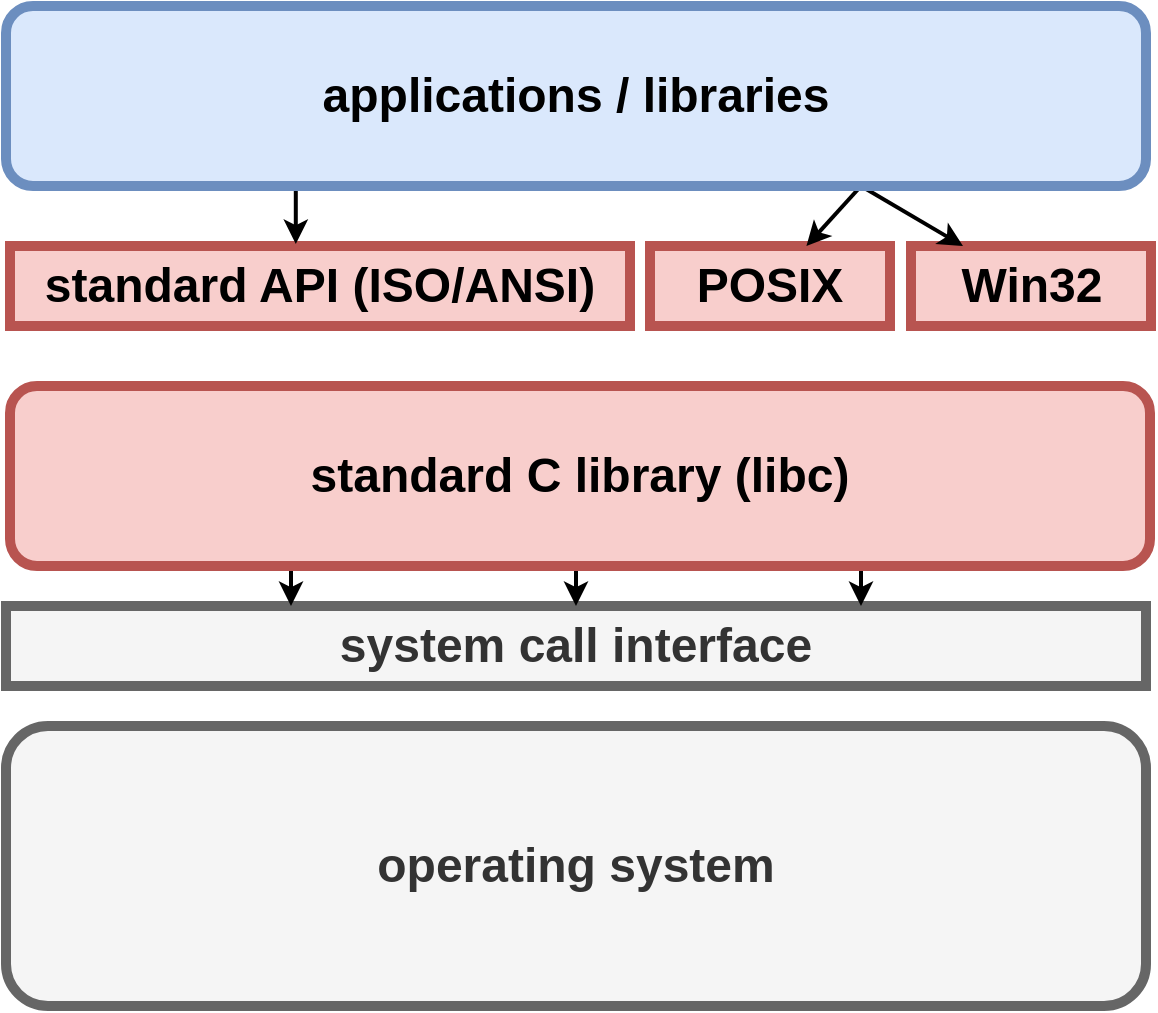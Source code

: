 <mxfile version="20.4.0" type="google"><diagram id="6bGChzWX2dmT65QBzK-j" name="Page-1"><mxGraphModel grid="1" page="1" gridSize="10" guides="1" tooltips="1" connect="1" arrows="1" fold="1" pageScale="1" pageWidth="75" pageHeight="40" math="0" shadow="0"><root><mxCell id="0"/><mxCell id="1" parent="0"/><mxCell id="8QZ-vZm_v1hEpOp77qAq-1" value="&lt;b&gt;&lt;font style=&quot;font-size: 24px;&quot;&gt;operating system&lt;br&gt;&lt;/font&gt;&lt;/b&gt;" style="rounded=1;whiteSpace=wrap;html=1;strokeWidth=5;fillColor=#f5f5f5;fontColor=#333333;strokeColor=#666666;" vertex="1" parent="1"><mxGeometry x="-22" y="290" width="570" height="140" as="geometry"/></mxCell><mxCell id="8QZ-vZm_v1hEpOp77qAq-2" value="&lt;b&gt;system call interface&lt;br&gt;&lt;/b&gt;" style="rounded=0;whiteSpace=wrap;html=1;strokeWidth=5;fontSize=24;fillColor=#f5f5f5;fontColor=#333333;strokeColor=#666666;" vertex="1" parent="1"><mxGeometry x="-22" y="230" width="570" height="40" as="geometry"/></mxCell><mxCell id="8QZ-vZm_v1hEpOp77qAq-12" style="edgeStyle=orthogonalEdgeStyle;rounded=0;orthogonalLoop=1;jettySize=auto;html=1;exitX=0.25;exitY=1;exitDx=0;exitDy=0;entryX=0.25;entryY=0;entryDx=0;entryDy=0;strokeWidth=2;fontSize=24;" edge="1" parent="1" source="8QZ-vZm_v1hEpOp77qAq-3" target="8QZ-vZm_v1hEpOp77qAq-2"><mxGeometry relative="1" as="geometry"/></mxCell><mxCell id="8QZ-vZm_v1hEpOp77qAq-13" style="edgeStyle=orthogonalEdgeStyle;rounded=0;orthogonalLoop=1;jettySize=auto;html=1;exitX=0.5;exitY=1;exitDx=0;exitDy=0;entryX=0.5;entryY=0;entryDx=0;entryDy=0;strokeWidth=2;fontSize=24;" edge="1" parent="1" source="8QZ-vZm_v1hEpOp77qAq-3" target="8QZ-vZm_v1hEpOp77qAq-2"><mxGeometry relative="1" as="geometry"/></mxCell><mxCell id="8QZ-vZm_v1hEpOp77qAq-14" style="edgeStyle=orthogonalEdgeStyle;rounded=0;orthogonalLoop=1;jettySize=auto;html=1;exitX=0.75;exitY=1;exitDx=0;exitDy=0;entryX=0.75;entryY=0;entryDx=0;entryDy=0;strokeWidth=2;fontSize=24;" edge="1" parent="1" source="8QZ-vZm_v1hEpOp77qAq-3" target="8QZ-vZm_v1hEpOp77qAq-2"><mxGeometry relative="1" as="geometry"/></mxCell><mxCell id="8QZ-vZm_v1hEpOp77qAq-3" value="&lt;b&gt;&lt;font style=&quot;font-size: 24px;&quot;&gt;standard C library (libc)&lt;br&gt;&lt;/font&gt;&lt;/b&gt;" style="rounded=1;whiteSpace=wrap;html=1;strokeWidth=5;fillColor=#f8cecc;strokeColor=#b85450;" vertex="1" parent="1"><mxGeometry x="-20" y="120" width="570" height="90" as="geometry"/></mxCell><mxCell id="8QZ-vZm_v1hEpOp77qAq-4" value="&lt;b&gt;standard API (ISO/ANSI)&lt;br&gt;&lt;/b&gt;" style="rounded=0;whiteSpace=wrap;html=1;strokeWidth=5;fontSize=24;fillColor=#f8cecc;strokeColor=#b85450;" vertex="1" parent="1"><mxGeometry x="-20" y="50" width="310" height="40" as="geometry"/></mxCell><mxCell id="8QZ-vZm_v1hEpOp77qAq-5" value="&lt;b&gt;POSIX&lt;br&gt;&lt;/b&gt;" style="rounded=0;whiteSpace=wrap;html=1;strokeWidth=5;fontSize=24;fillColor=#f8cecc;strokeColor=#b85450;" vertex="1" parent="1"><mxGeometry x="300" y="50" width="120" height="40" as="geometry"/></mxCell><mxCell id="8QZ-vZm_v1hEpOp77qAq-6" value="&lt;b&gt;Win32&lt;/b&gt;" style="rounded=0;whiteSpace=wrap;html=1;strokeWidth=5;fontSize=24;fillColor=#f8cecc;strokeColor=#b85450;" vertex="1" parent="1"><mxGeometry x="430.5" y="50" width="120" height="40" as="geometry"/></mxCell><mxCell id="8QZ-vZm_v1hEpOp77qAq-17" style="edgeStyle=orthogonalEdgeStyle;rounded=0;orthogonalLoop=1;jettySize=auto;html=1;exitX=0.25;exitY=1;exitDx=0;exitDy=0;entryX=0.461;entryY=-0.025;entryDx=0;entryDy=0;entryPerimeter=0;strokeWidth=2;fontSize=24;" edge="1" parent="1" source="8QZ-vZm_v1hEpOp77qAq-7" target="8QZ-vZm_v1hEpOp77qAq-4"><mxGeometry relative="1" as="geometry"/></mxCell><mxCell id="8QZ-vZm_v1hEpOp77qAq-18" style="rounded=0;orthogonalLoop=1;jettySize=auto;html=1;exitX=0.75;exitY=1;exitDx=0;exitDy=0;strokeWidth=2;fontSize=24;" edge="1" parent="1" source="8QZ-vZm_v1hEpOp77qAq-7" target="8QZ-vZm_v1hEpOp77qAq-5"><mxGeometry relative="1" as="geometry"/></mxCell><mxCell id="8QZ-vZm_v1hEpOp77qAq-19" style="edgeStyle=none;rounded=0;orthogonalLoop=1;jettySize=auto;html=1;exitX=0.75;exitY=1;exitDx=0;exitDy=0;strokeWidth=2;fontSize=24;" edge="1" parent="1" source="8QZ-vZm_v1hEpOp77qAq-7" target="8QZ-vZm_v1hEpOp77qAq-6"><mxGeometry relative="1" as="geometry"/></mxCell><mxCell id="8QZ-vZm_v1hEpOp77qAq-7" value="&lt;b&gt;&lt;font style=&quot;font-size: 24px;&quot;&gt;applications / libraries&lt;br&gt;&lt;/font&gt;&lt;/b&gt;" style="rounded=1;whiteSpace=wrap;html=1;strokeWidth=5;fillColor=#dae8fc;strokeColor=#6c8ebf;" vertex="1" parent="1"><mxGeometry x="-22" y="-70" width="570" height="90" as="geometry"/></mxCell></root></mxGraphModel></diagram></mxfile>